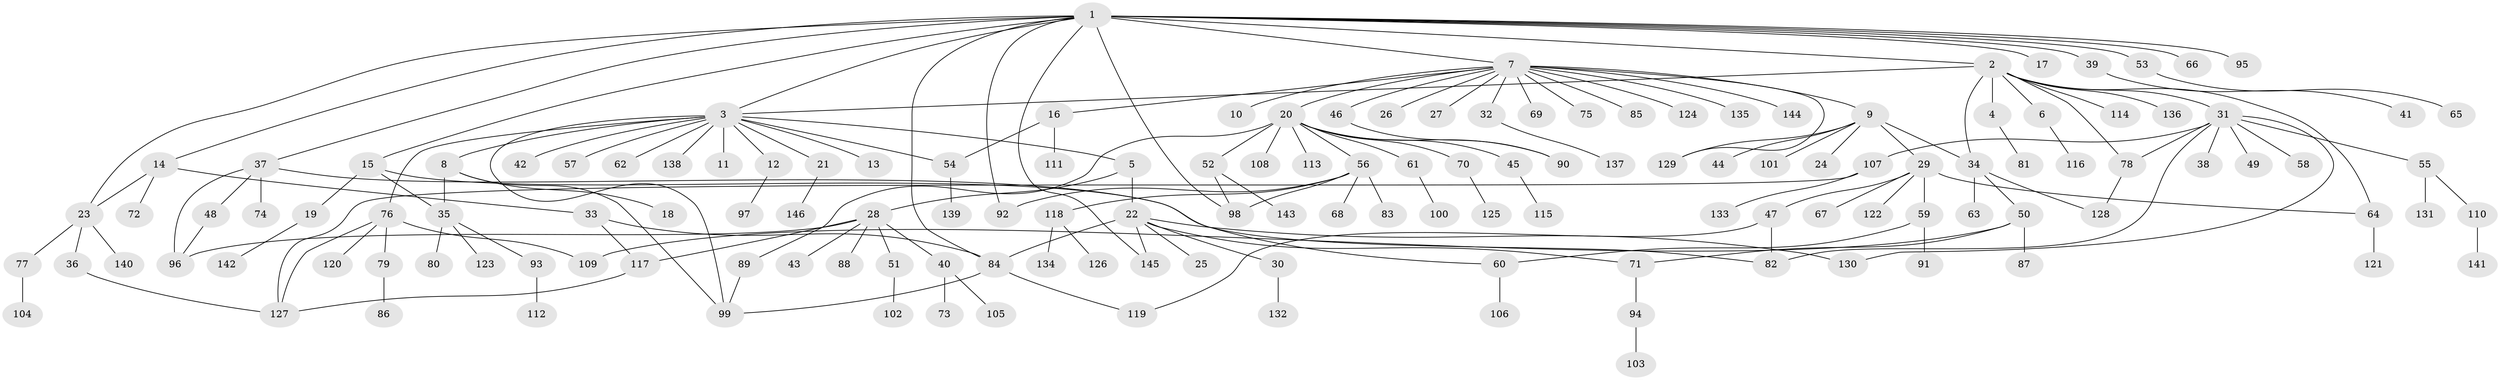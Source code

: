 // coarse degree distribution, {16: 0.0196078431372549, 10: 0.00980392156862745, 15: 0.00980392156862745, 2: 0.16666666666666666, 3: 0.06862745098039216, 4: 0.049019607843137254, 11: 0.0196078431372549, 1: 0.5784313725490197, 8: 0.00980392156862745, 9: 0.0196078431372549, 5: 0.049019607843137254}
// Generated by graph-tools (version 1.1) at 2025/18/03/04/25 18:18:09]
// undirected, 146 vertices, 177 edges
graph export_dot {
graph [start="1"]
  node [color=gray90,style=filled];
  1;
  2;
  3;
  4;
  5;
  6;
  7;
  8;
  9;
  10;
  11;
  12;
  13;
  14;
  15;
  16;
  17;
  18;
  19;
  20;
  21;
  22;
  23;
  24;
  25;
  26;
  27;
  28;
  29;
  30;
  31;
  32;
  33;
  34;
  35;
  36;
  37;
  38;
  39;
  40;
  41;
  42;
  43;
  44;
  45;
  46;
  47;
  48;
  49;
  50;
  51;
  52;
  53;
  54;
  55;
  56;
  57;
  58;
  59;
  60;
  61;
  62;
  63;
  64;
  65;
  66;
  67;
  68;
  69;
  70;
  71;
  72;
  73;
  74;
  75;
  76;
  77;
  78;
  79;
  80;
  81;
  82;
  83;
  84;
  85;
  86;
  87;
  88;
  89;
  90;
  91;
  92;
  93;
  94;
  95;
  96;
  97;
  98;
  99;
  100;
  101;
  102;
  103;
  104;
  105;
  106;
  107;
  108;
  109;
  110;
  111;
  112;
  113;
  114;
  115;
  116;
  117;
  118;
  119;
  120;
  121;
  122;
  123;
  124;
  125;
  126;
  127;
  128;
  129;
  130;
  131;
  132;
  133;
  134;
  135;
  136;
  137;
  138;
  139;
  140;
  141;
  142;
  143;
  144;
  145;
  146;
  1 -- 2;
  1 -- 3;
  1 -- 7;
  1 -- 14;
  1 -- 15;
  1 -- 17;
  1 -- 23;
  1 -- 37;
  1 -- 39;
  1 -- 53;
  1 -- 66;
  1 -- 84;
  1 -- 92;
  1 -- 95;
  1 -- 98;
  1 -- 145;
  2 -- 3;
  2 -- 4;
  2 -- 6;
  2 -- 31;
  2 -- 34;
  2 -- 64;
  2 -- 78;
  2 -- 114;
  2 -- 136;
  3 -- 5;
  3 -- 8;
  3 -- 11;
  3 -- 12;
  3 -- 13;
  3 -- 21;
  3 -- 42;
  3 -- 54;
  3 -- 57;
  3 -- 62;
  3 -- 76;
  3 -- 99;
  3 -- 138;
  4 -- 81;
  5 -- 22;
  5 -- 28;
  6 -- 116;
  7 -- 9;
  7 -- 10;
  7 -- 16;
  7 -- 20;
  7 -- 26;
  7 -- 27;
  7 -- 32;
  7 -- 46;
  7 -- 69;
  7 -- 75;
  7 -- 85;
  7 -- 124;
  7 -- 129;
  7 -- 135;
  7 -- 144;
  8 -- 18;
  8 -- 35;
  8 -- 99;
  9 -- 24;
  9 -- 29;
  9 -- 34;
  9 -- 44;
  9 -- 101;
  9 -- 129;
  12 -- 97;
  14 -- 23;
  14 -- 33;
  14 -- 72;
  15 -- 19;
  15 -- 35;
  15 -- 60;
  16 -- 54;
  16 -- 111;
  19 -- 142;
  20 -- 45;
  20 -- 52;
  20 -- 56;
  20 -- 61;
  20 -- 70;
  20 -- 89;
  20 -- 90;
  20 -- 108;
  20 -- 113;
  21 -- 146;
  22 -- 25;
  22 -- 30;
  22 -- 71;
  22 -- 84;
  22 -- 130;
  22 -- 145;
  23 -- 36;
  23 -- 77;
  23 -- 140;
  28 -- 40;
  28 -- 43;
  28 -- 51;
  28 -- 88;
  28 -- 96;
  28 -- 117;
  29 -- 47;
  29 -- 59;
  29 -- 64;
  29 -- 67;
  29 -- 122;
  30 -- 132;
  31 -- 38;
  31 -- 49;
  31 -- 55;
  31 -- 58;
  31 -- 78;
  31 -- 82;
  31 -- 107;
  31 -- 130;
  32 -- 137;
  33 -- 84;
  33 -- 117;
  34 -- 50;
  34 -- 63;
  34 -- 128;
  35 -- 80;
  35 -- 93;
  35 -- 123;
  36 -- 127;
  37 -- 48;
  37 -- 74;
  37 -- 82;
  37 -- 96;
  39 -- 41;
  40 -- 73;
  40 -- 105;
  45 -- 115;
  46 -- 90;
  47 -- 82;
  47 -- 119;
  48 -- 96;
  50 -- 71;
  50 -- 87;
  50 -- 109;
  51 -- 102;
  52 -- 98;
  52 -- 143;
  53 -- 65;
  54 -- 139;
  55 -- 110;
  55 -- 131;
  56 -- 68;
  56 -- 83;
  56 -- 92;
  56 -- 98;
  56 -- 118;
  59 -- 60;
  59 -- 91;
  60 -- 106;
  61 -- 100;
  64 -- 121;
  70 -- 125;
  71 -- 94;
  76 -- 79;
  76 -- 109;
  76 -- 120;
  76 -- 127;
  77 -- 104;
  78 -- 128;
  79 -- 86;
  84 -- 99;
  84 -- 119;
  89 -- 99;
  93 -- 112;
  94 -- 103;
  107 -- 127;
  107 -- 133;
  110 -- 141;
  117 -- 127;
  118 -- 126;
  118 -- 134;
}
